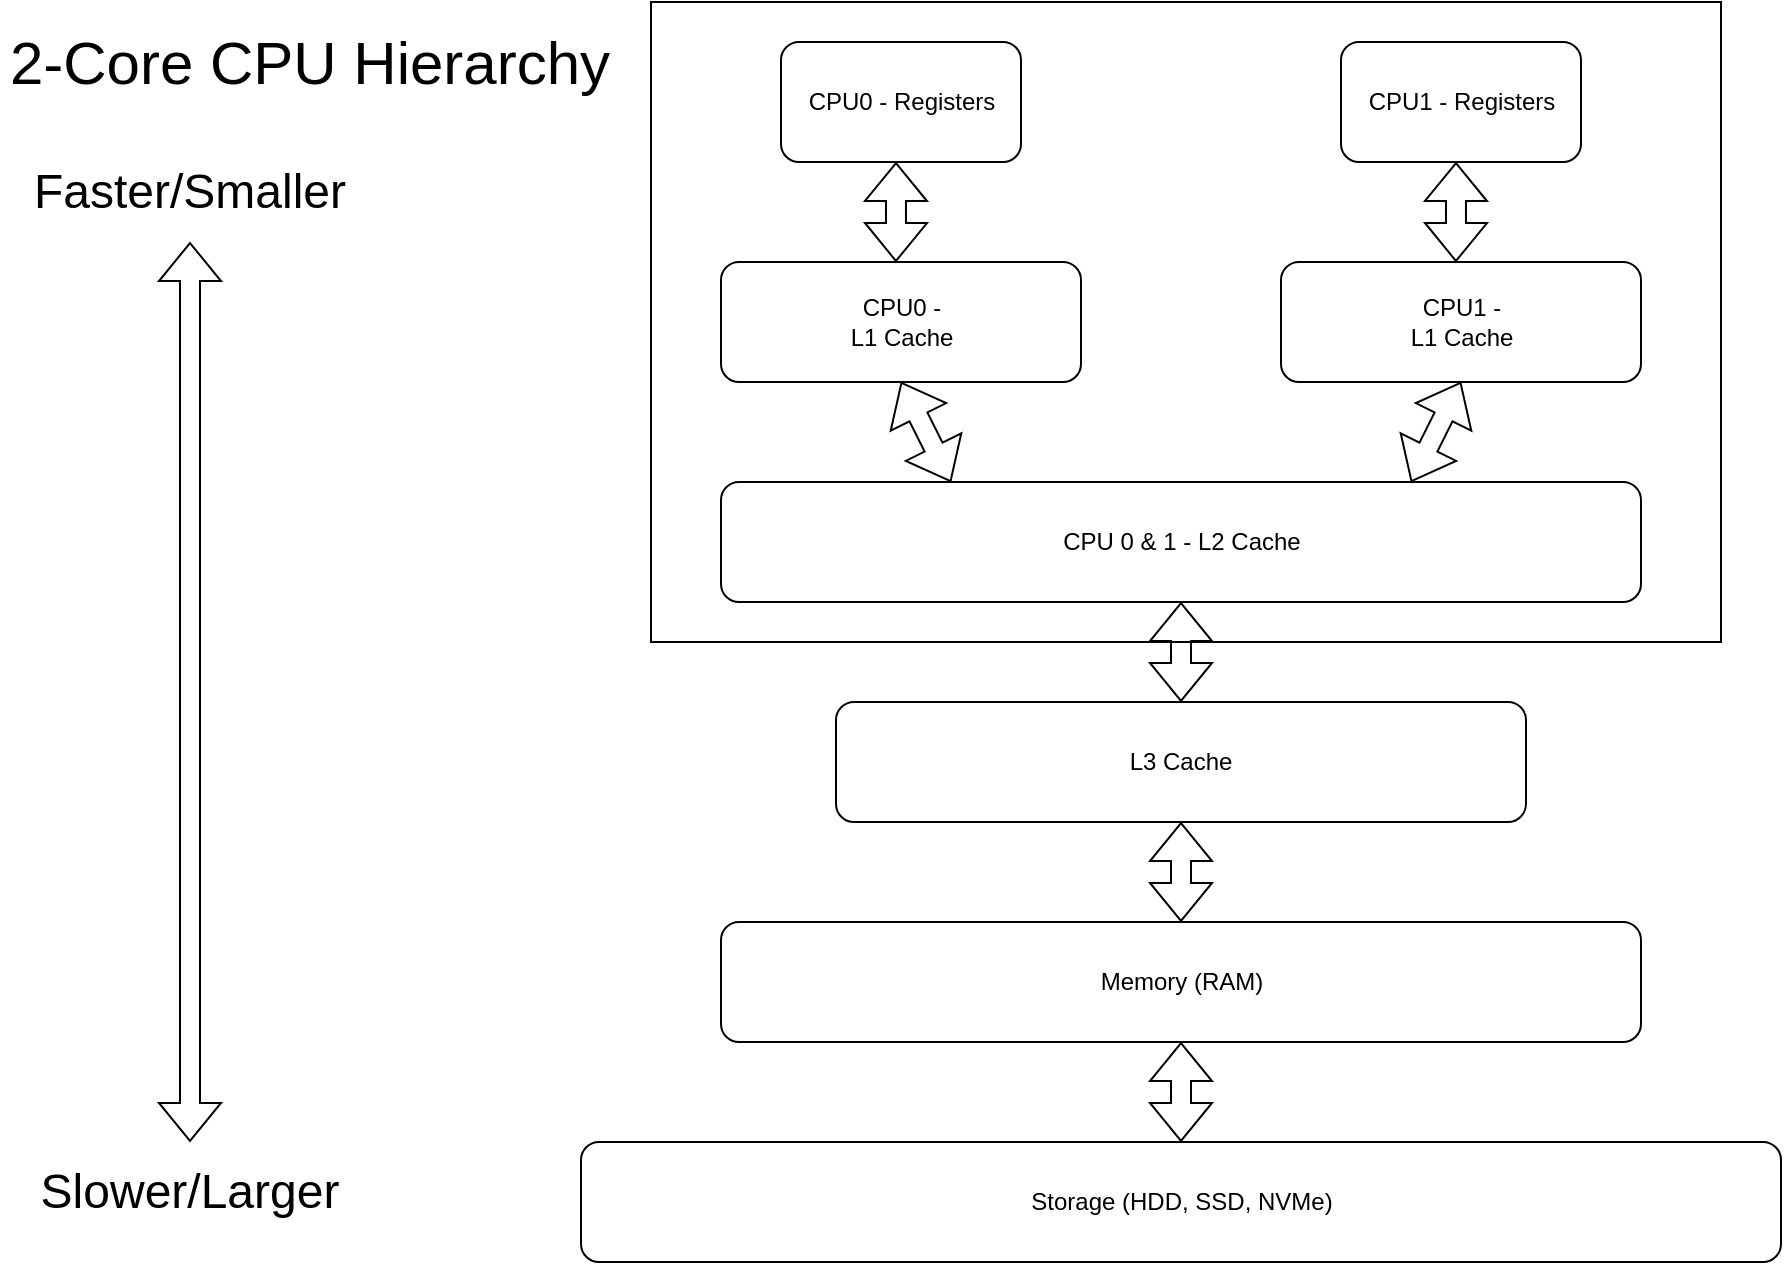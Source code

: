 <mxfile version="21.6.2">
  <diagram name="Page-1" id="jT81VOFueob0oWWeU9Mt">
    <mxGraphModel dx="1728" dy="960" grid="1" gridSize="10" guides="1" tooltips="1" connect="1" arrows="1" fold="1" page="1" pageScale="1" pageWidth="1100" pageHeight="850" math="0" shadow="0">
      <root>
        <mxCell id="0" />
        <mxCell id="1" parent="0" />
        <mxCell id="diblLVswrhK0cE1U2o6_-8" value="" style="rounded=0;whiteSpace=wrap;html=1;" vertex="1" parent="1">
          <mxGeometry x="335.5" y="10" width="535" height="320" as="geometry" />
        </mxCell>
        <mxCell id="Kx07bvd-4rYV5RhQG2fd-19" value="CPU0 - Registers" style="rounded=1;whiteSpace=wrap;html=1;" parent="1" vertex="1">
          <mxGeometry x="400.5" y="30" width="120" height="60" as="geometry" />
        </mxCell>
        <mxCell id="Kx07bvd-4rYV5RhQG2fd-20" value="CPU0 - &lt;br&gt;&lt;div&gt;L1 Cache&lt;/div&gt;" style="rounded=1;whiteSpace=wrap;html=1;" parent="1" vertex="1">
          <mxGeometry x="370.5" y="140" width="180" height="60" as="geometry" />
        </mxCell>
        <mxCell id="Kx07bvd-4rYV5RhQG2fd-21" value="CPU 0 &amp;amp; 1 - L2 Cache" style="rounded=1;whiteSpace=wrap;html=1;" parent="1" vertex="1">
          <mxGeometry x="370.5" y="250" width="460" height="60" as="geometry" />
        </mxCell>
        <mxCell id="Kx07bvd-4rYV5RhQG2fd-22" value="L3 Cache" style="rounded=1;whiteSpace=wrap;html=1;" parent="1" vertex="1">
          <mxGeometry x="428" y="360" width="345" height="60" as="geometry" />
        </mxCell>
        <mxCell id="Kx07bvd-4rYV5RhQG2fd-23" value="Memory (RAM)" style="rounded=1;whiteSpace=wrap;html=1;" parent="1" vertex="1">
          <mxGeometry x="370.5" y="470" width="460" height="60" as="geometry" />
        </mxCell>
        <mxCell id="Kx07bvd-4rYV5RhQG2fd-24" value="Storage (HDD, SSD, NVMe)" style="rounded=1;whiteSpace=wrap;html=1;" parent="1" vertex="1">
          <mxGeometry x="300.5" y="580" width="600" height="60" as="geometry" />
        </mxCell>
        <mxCell id="Kx07bvd-4rYV5RhQG2fd-25" value="&lt;font style=&quot;font-size: 24px;&quot;&gt;Faster/Smaller&lt;/font&gt;" style="text;html=1;strokeColor=none;fillColor=none;align=center;verticalAlign=middle;whiteSpace=wrap;rounded=0;" parent="1" vertex="1">
          <mxGeometry x="10" y="80" width="190" height="50" as="geometry" />
        </mxCell>
        <mxCell id="Kx07bvd-4rYV5RhQG2fd-26" value="&lt;font style=&quot;font-size: 24px;&quot;&gt;Slower/Larger&lt;/font&gt;" style="text;html=1;strokeColor=none;fillColor=none;align=center;verticalAlign=middle;whiteSpace=wrap;rounded=0;" parent="1" vertex="1">
          <mxGeometry x="10" y="580" width="190" height="50" as="geometry" />
        </mxCell>
        <mxCell id="diblLVswrhK0cE1U2o6_-2" value="" style="shape=flexArrow;endArrow=classic;startArrow=classic;html=1;rounded=0;entryX=0.5;entryY=1;entryDx=0;entryDy=0;exitX=0.25;exitY=0;exitDx=0;exitDy=0;" edge="1" parent="1" source="Kx07bvd-4rYV5RhQG2fd-21" target="Kx07bvd-4rYV5RhQG2fd-20">
          <mxGeometry width="100" height="100" relative="1" as="geometry">
            <mxPoint x="470.5" y="300" as="sourcePoint" />
            <mxPoint x="570.5" y="200" as="targetPoint" />
          </mxGeometry>
        </mxCell>
        <mxCell id="diblLVswrhK0cE1U2o6_-3" value="" style="shape=flexArrow;endArrow=classic;startArrow=classic;html=1;rounded=0;entryX=0.5;entryY=1;entryDx=0;entryDy=0;" edge="1" parent="1" source="Kx07bvd-4rYV5RhQG2fd-22" target="Kx07bvd-4rYV5RhQG2fd-21">
          <mxGeometry width="100" height="100" relative="1" as="geometry">
            <mxPoint x="545" y="410" as="sourcePoint" />
            <mxPoint x="645" y="310" as="targetPoint" />
          </mxGeometry>
        </mxCell>
        <mxCell id="diblLVswrhK0cE1U2o6_-4" value="" style="shape=flexArrow;endArrow=classic;startArrow=classic;html=1;rounded=0;entryX=0.5;entryY=1;entryDx=0;entryDy=0;exitX=0.5;exitY=0;exitDx=0;exitDy=0;" edge="1" parent="1" source="Kx07bvd-4rYV5RhQG2fd-23" target="Kx07bvd-4rYV5RhQG2fd-22">
          <mxGeometry width="100" height="100" relative="1" as="geometry">
            <mxPoint x="610" y="370" as="sourcePoint" />
            <mxPoint x="610" y="320" as="targetPoint" />
          </mxGeometry>
        </mxCell>
        <mxCell id="diblLVswrhK0cE1U2o6_-5" value="" style="shape=flexArrow;endArrow=classic;startArrow=classic;html=1;rounded=0;entryX=0.5;entryY=1;entryDx=0;entryDy=0;" edge="1" parent="1" source="Kx07bvd-4rYV5RhQG2fd-24" target="Kx07bvd-4rYV5RhQG2fd-23">
          <mxGeometry width="100" height="100" relative="1" as="geometry">
            <mxPoint x="611" y="480" as="sourcePoint" />
            <mxPoint x="611" y="430" as="targetPoint" />
          </mxGeometry>
        </mxCell>
        <mxCell id="diblLVswrhK0cE1U2o6_-6" value="" style="shape=flexArrow;endArrow=classic;startArrow=classic;html=1;rounded=0;entryX=0.5;entryY=1;entryDx=0;entryDy=0;" edge="1" parent="1" source="Kx07bvd-4rYV5RhQG2fd-26" target="Kx07bvd-4rYV5RhQG2fd-25">
          <mxGeometry width="100" height="100" relative="1" as="geometry">
            <mxPoint x="110" y="370" as="sourcePoint" />
            <mxPoint x="210" y="270" as="targetPoint" />
          </mxGeometry>
        </mxCell>
        <mxCell id="diblLVswrhK0cE1U2o6_-7" value="&lt;font style=&quot;font-size: 30px;&quot;&gt;2-Core CPU Hierarchy&lt;br&gt;&lt;/font&gt;" style="text;html=1;strokeColor=none;fillColor=none;align=center;verticalAlign=middle;whiteSpace=wrap;rounded=0;" vertex="1" parent="1">
          <mxGeometry x="10" y="10" width="310" height="60" as="geometry" />
        </mxCell>
        <mxCell id="diblLVswrhK0cE1U2o6_-12" value="" style="shape=flexArrow;endArrow=classic;startArrow=classic;html=1;rounded=0;entryX=0.5;entryY=1;entryDx=0;entryDy=0;exitX=0.486;exitY=0;exitDx=0;exitDy=0;exitPerimeter=0;" edge="1" parent="1" source="Kx07bvd-4rYV5RhQG2fd-20">
          <mxGeometry width="100" height="100" relative="1" as="geometry">
            <mxPoint x="463" y="140" as="sourcePoint" />
            <mxPoint x="458" y="90" as="targetPoint" />
          </mxGeometry>
        </mxCell>
        <mxCell id="diblLVswrhK0cE1U2o6_-13" value="CPU1 - Registers" style="rounded=1;whiteSpace=wrap;html=1;" vertex="1" parent="1">
          <mxGeometry x="680.5" y="30" width="120" height="60" as="geometry" />
        </mxCell>
        <mxCell id="diblLVswrhK0cE1U2o6_-14" value="" style="shape=flexArrow;endArrow=classic;startArrow=classic;html=1;rounded=0;entryX=0.5;entryY=1;entryDx=0;entryDy=0;exitX=0.486;exitY=0;exitDx=0;exitDy=0;exitPerimeter=0;" edge="1" source="diblLVswrhK0cE1U2o6_-15" parent="1">
          <mxGeometry width="100" height="100" relative="1" as="geometry">
            <mxPoint x="743" y="140" as="sourcePoint" />
            <mxPoint x="738" y="90" as="targetPoint" />
          </mxGeometry>
        </mxCell>
        <mxCell id="diblLVswrhK0cE1U2o6_-15" value="CPU1 - &lt;br&gt;&lt;div&gt;L1 Cache&lt;/div&gt;" style="rounded=1;whiteSpace=wrap;html=1;" vertex="1" parent="1">
          <mxGeometry x="650.5" y="140" width="180" height="60" as="geometry" />
        </mxCell>
        <mxCell id="diblLVswrhK0cE1U2o6_-16" value="" style="shape=flexArrow;endArrow=classic;startArrow=classic;html=1;rounded=0;entryX=0.5;entryY=1;entryDx=0;entryDy=0;exitX=0.75;exitY=0;exitDx=0;exitDy=0;" edge="1" target="diblLVswrhK0cE1U2o6_-15" parent="1" source="Kx07bvd-4rYV5RhQG2fd-21">
          <mxGeometry width="100" height="100" relative="1" as="geometry">
            <mxPoint x="746" y="250" as="sourcePoint" />
            <mxPoint x="830.5" y="200" as="targetPoint" />
          </mxGeometry>
        </mxCell>
      </root>
    </mxGraphModel>
  </diagram>
</mxfile>
